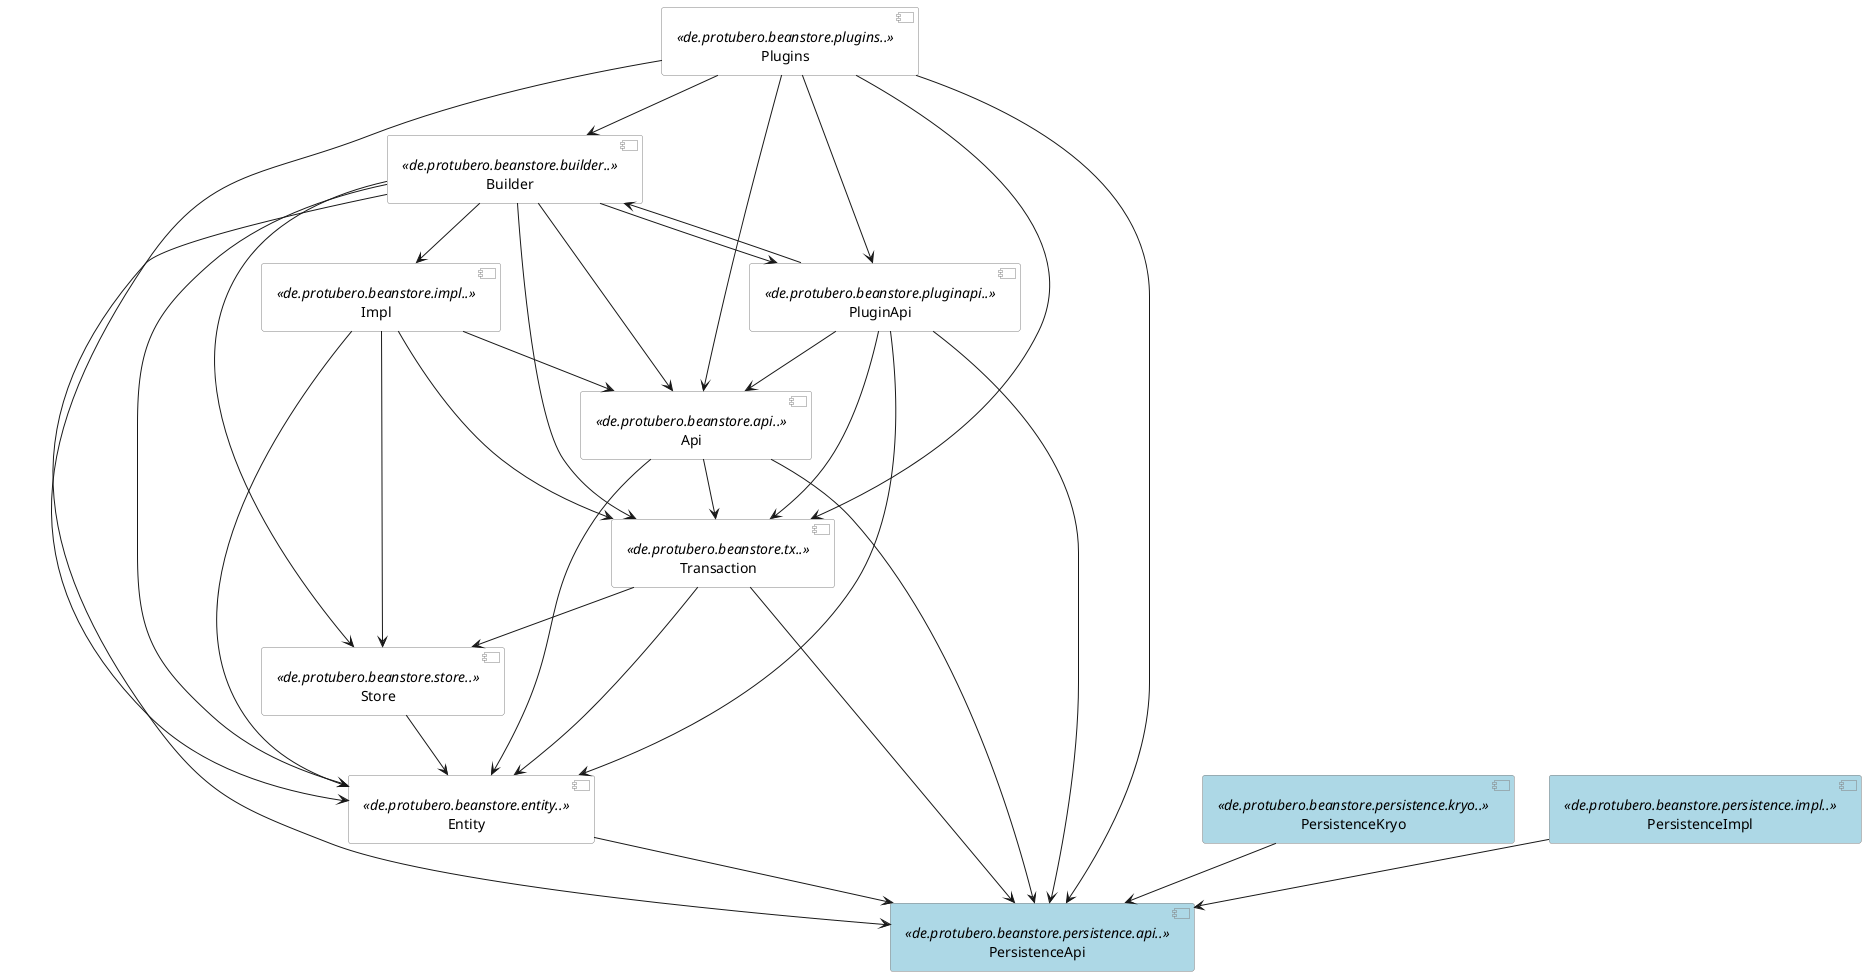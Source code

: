 
@startuml
skinparam componentStyle uml2

skinparam component {
  BorderColor #grey
  BackgroundColor #white
}


[Api] <<de.protubero.beanstore.api..>> 
[Builder] <<de.protubero.beanstore.builder..>>

[Entity] <<de.protubero.beanstore.entity..>>
[Transaction] <<de.protubero.beanstore.tx..>>
[Impl] <<de.protubero.beanstore.impl..>>
[Store] <<de.protubero.beanstore.store..>>

[PluginApi] <<de.protubero.beanstore.pluginapi..>>

[PersistenceApi] <<de.protubero.beanstore.persistence.api..>>   #LightBlue
[PersistenceKryo] <<de.protubero.beanstore.persistence.kryo..>> #LightBlue
[PersistenceImpl] <<de.protubero.beanstore.persistence.impl..>> #LightBlue

[Plugins] <<de.protubero.beanstore.plugins..>>

[Builder] --> Api
[Builder] --> Impl
[Builder] --> Store
[Builder] --> Entity
[Builder] --> PersistenceApi
[Builder] --> Transaction
[Builder] --> PluginApi

[PersistenceImpl] --> PersistenceApi
[PersistenceKryo] --> PersistenceApi

[Entity] --> PersistenceApi

[Store] --> Entity

[Transaction] --> Entity
[Transaction] --> Store
[Transaction] --> PersistenceApi


[Impl] --> Api
[Impl] --> Store
[Impl] --> Entity
[Impl] --> Transaction


[Api] --> Entity
[Api] --> Transaction
[Api] --> PersistenceApi

[PluginApi] --> Api 				
[PluginApi] --> Transaction			
[PluginApi] --> PersistenceApi
[PluginApi] --> Builder 				
[PluginApi] --> Entity 				

[Plugins] --> Entity
[Plugins] --> PluginApi
[Plugins] --> Api
[Plugins] --> Transaction
[Plugins] --> PersistenceApi
[Plugins] --> Builder

@enduml

